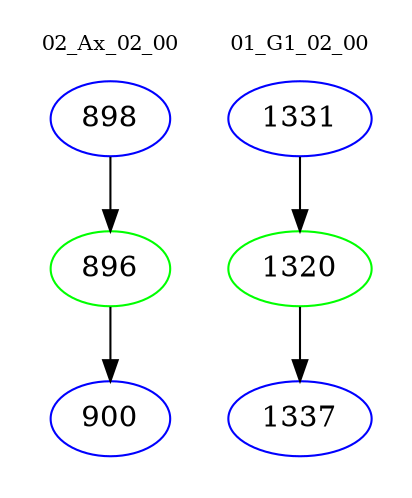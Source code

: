 digraph{
subgraph cluster_0 {
color = white
label = "02_Ax_02_00";
fontsize=10;
T0_898 [label="898", color="blue"]
T0_898 -> T0_896 [color="black"]
T0_896 [label="896", color="green"]
T0_896 -> T0_900 [color="black"]
T0_900 [label="900", color="blue"]
}
subgraph cluster_1 {
color = white
label = "01_G1_02_00";
fontsize=10;
T1_1331 [label="1331", color="blue"]
T1_1331 -> T1_1320 [color="black"]
T1_1320 [label="1320", color="green"]
T1_1320 -> T1_1337 [color="black"]
T1_1337 [label="1337", color="blue"]
}
}
